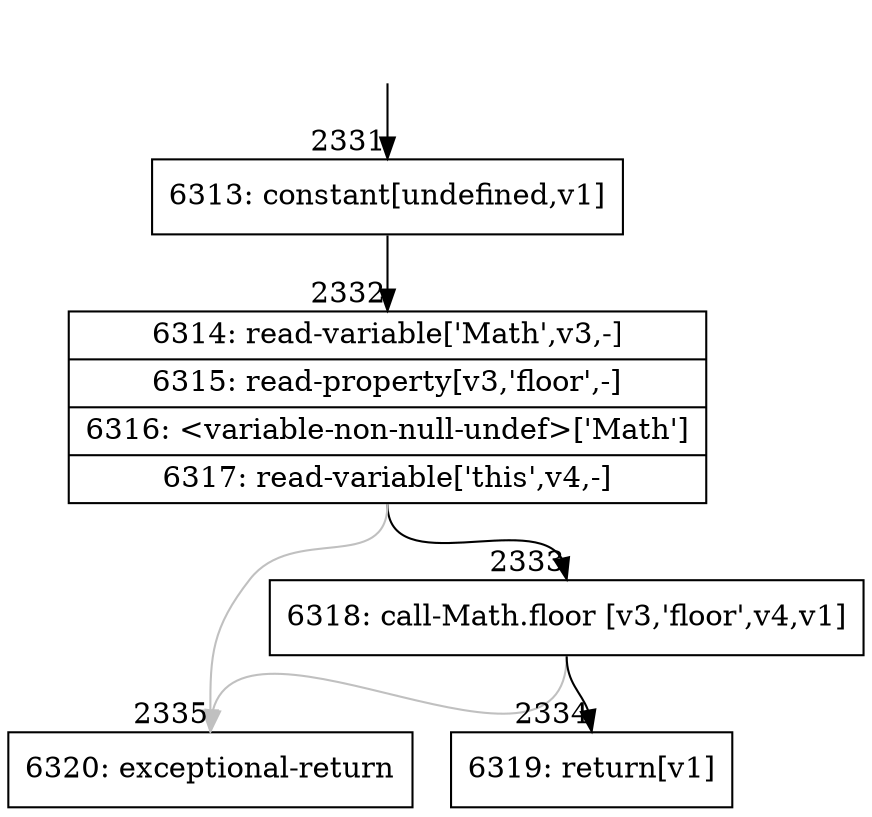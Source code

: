 digraph {
rankdir="TD"
BB_entry213[shape=none,label=""];
BB_entry213 -> BB2331 [tailport=s, headport=n, headlabel="    2331"]
BB2331 [shape=record label="{6313: constant[undefined,v1]}" ] 
BB2331 -> BB2332 [tailport=s, headport=n, headlabel="      2332"]
BB2332 [shape=record label="{6314: read-variable['Math',v3,-]|6315: read-property[v3,'floor',-]|6316: \<variable-non-null-undef\>['Math']|6317: read-variable['this',v4,-]}" ] 
BB2332 -> BB2333 [tailport=s, headport=n, headlabel="      2333"]
BB2332 -> BB2335 [tailport=s, headport=n, color=gray, headlabel="      2335"]
BB2333 [shape=record label="{6318: call-Math.floor [v3,'floor',v4,v1]}" ] 
BB2333 -> BB2334 [tailport=s, headport=n, headlabel="      2334"]
BB2333 -> BB2335 [tailport=s, headport=n, color=gray]
BB2334 [shape=record label="{6319: return[v1]}" ] 
BB2335 [shape=record label="{6320: exceptional-return}" ] 
//#$~ 1572
}
